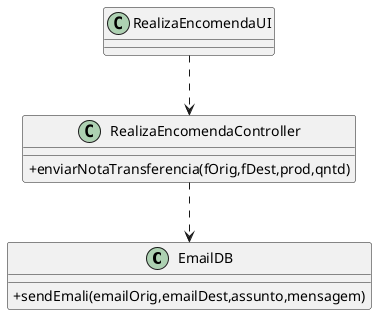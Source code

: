 @startuml
skinparam classAttributeIconSize 0

class EmailDB {
  +sendEmali(emailOrig,emailDest,assunto,mensagem)
}

class RealizaEncomendaController {
    +enviarNotaTransferencia(fOrig,fDest,prod,qntd)
}

class RealizaEncomendaUI {
}

RealizaEncomendaUI ..> RealizaEncomendaController
RealizaEncomendaController ..> EmailDB

@enduml